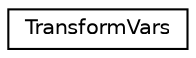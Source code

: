 digraph G
{
  edge [fontname="Helvetica",fontsize="10",labelfontname="Helvetica",labelfontsize="10"];
  node [fontname="Helvetica",fontsize="10",shape=record];
  rankdir=LR;
  Node1 [label="TransformVars",height=0.2,width=0.4,color="black", fillcolor="white", style="filled",URL="$dd/dee/structTransformVars.html"];
}
